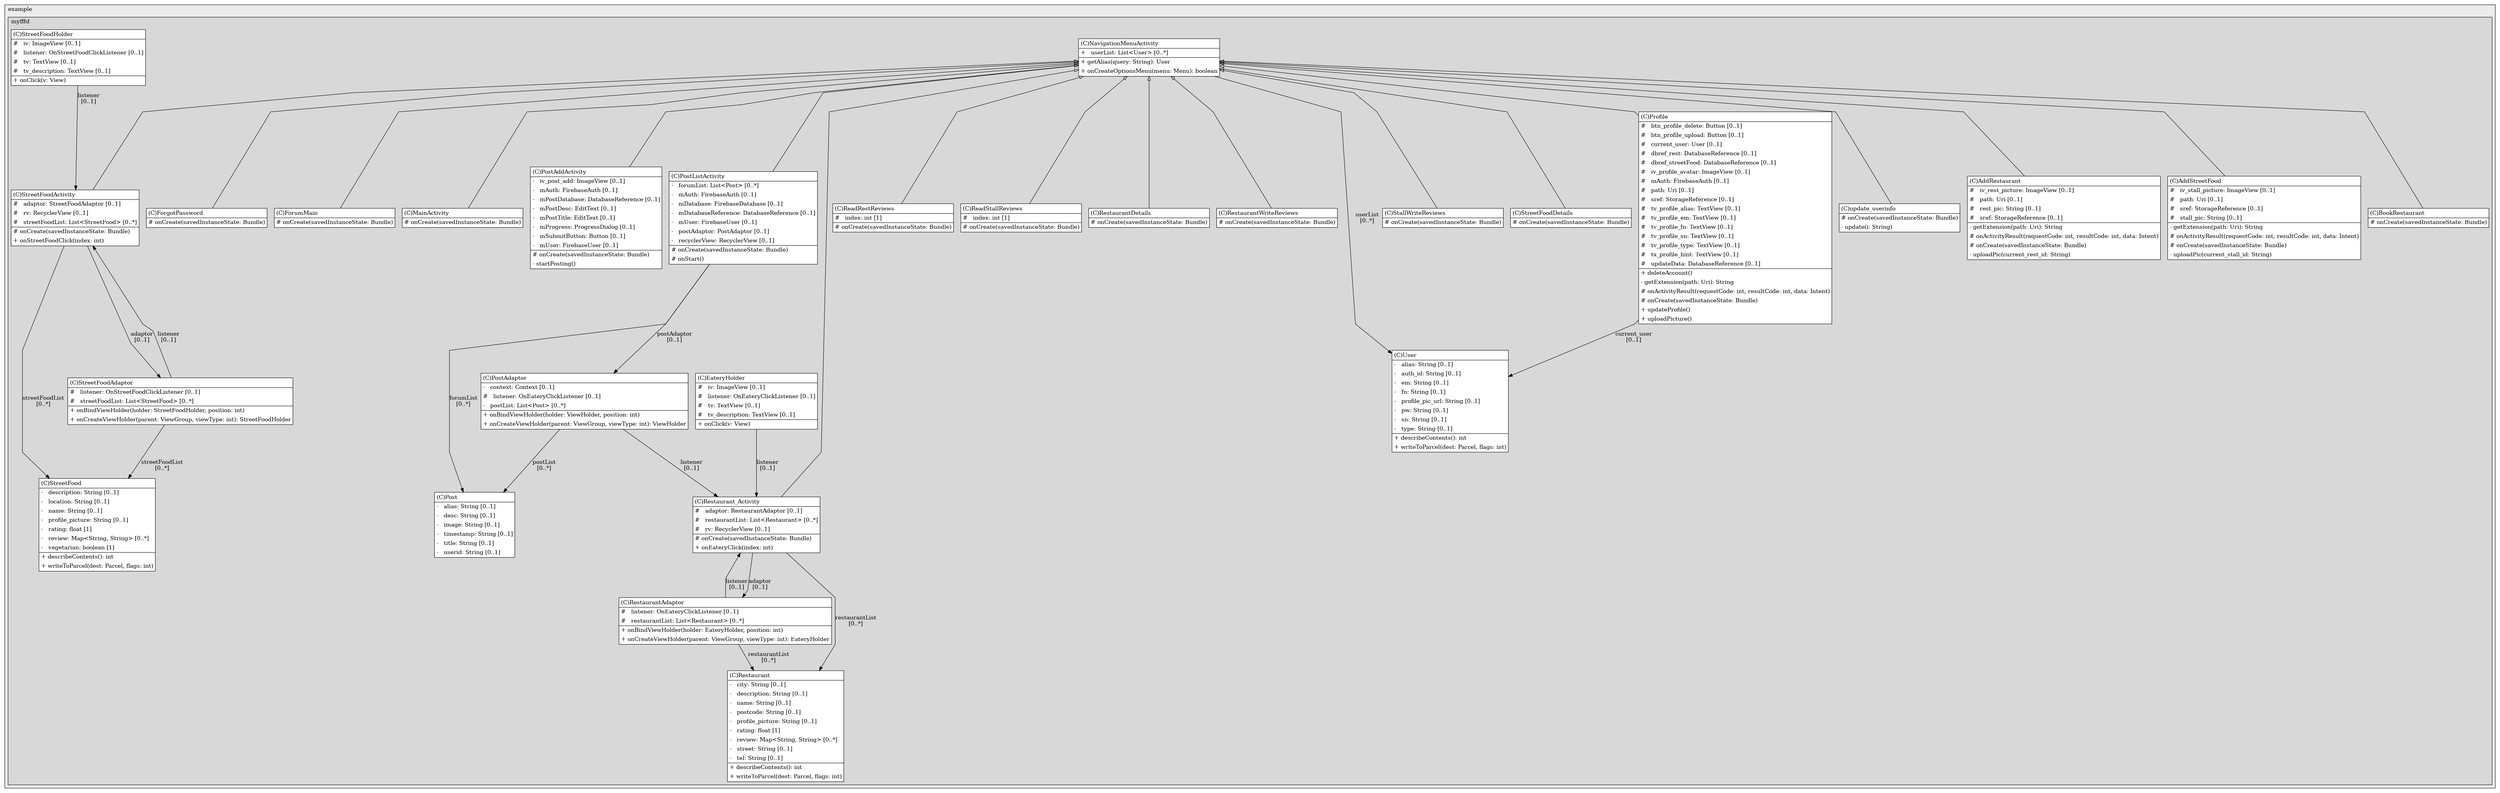 @startuml

/' diagram meta data start
config=StructureConfiguration;
{
  "projectClassification": {
    "searchMode": "OpenProject", // OpenProject, AllProjects
    "includedProjects": "",
    "pathEndKeywords": "*.impl",
    "isClientPath": "",
    "isClientName": "",
    "isTestPath": "",
    "isTestName": "",
    "isMappingPath": "",
    "isMappingName": "",
    "isDataAccessPath": "",
    "isDataAccessName": "",
    "isDataStructurePath": "",
    "isDataStructureName": "",
    "isInterfaceStructuresPath": "",
    "isInterfaceStructuresName": "",
    "isEntryPointPath": "",
    "isEntryPointName": ""
  },
  "graphRestriction": {
    "classPackageExcludeFilter": "",
    "classPackageIncludeFilter": "",
    "classNameExcludeFilter": "",
    "classNameIncludeFilter": "",
    "methodNameExcludeFilter": "",
    "methodNameIncludeFilter": "",
    "removeByInheritance": "", // inheritance/annotation based filtering is done in a second step
    "removeByAnnotation": "",
    "removeByClassPackage": "", // cleanup the graph after inheritance/annotation based filtering is done
    "removeByClassName": "",
    "cutMappings": false,
    "cutEnum": true,
    "cutTests": true,
    "cutClient": true,
    "cutDataAccess": false,
    "cutInterfaceStructures": false,
    "cutDataStructures": false,
    "cutGetterAndSetter": true,
    "cutConstructors": true
  },
  "graphTraversal": {
    "forwardDepth": 6,
    "backwardDepth": 6,
    "classPackageExcludeFilter": "",
    "classPackageIncludeFilter": "",
    "classNameExcludeFilter": "",
    "classNameIncludeFilter": "",
    "methodNameExcludeFilter": "",
    "methodNameIncludeFilter": "",
    "hideMappings": false,
    "hideDataStructures": false,
    "hidePrivateMethods": true,
    "hideInterfaceCalls": true, // indirection: implementation -> interface (is hidden) -> implementation
    "onlyShowApplicationEntryPoints": false // root node is included
  },
  "details": {
    "aggregation": "GroupByClass", // ByClass, GroupByClass, None
    "showClassGenericTypes": true,
    "showMethods": true,
    "showMethodParameterNames": true,
    "showMethodParameterTypes": true,
    "showMethodReturnType": true,
    "showPackageLevels": 2,
    "showDetailedClassStructure": true
  },
  "rootClass": "com.example.myfffd.MainActivity"
}
diagram meta data end '/



digraph g {
    rankdir="TB"
    splines=polyline
    

'nodes 
subgraph cluster_1322970774 { 
   	label=example
	labeljust=l
	fillcolor="#ececec"
	style=filled
   
   subgraph cluster_458601938 { 
   	label=myfffd
	labeljust=l
	fillcolor="#d8d8d8"
	style=filled
   
   AddRestaurant1587922736[
	label=<<TABLE BORDER="1" CELLBORDER="0" CELLPADDING="4" CELLSPACING="0">
<TR><TD ALIGN="LEFT" >(C)AddRestaurant</TD></TR>
<HR/>
<TR><TD ALIGN="LEFT" >#   iv_rest_picture: ImageView [0..1]</TD></TR>
<TR><TD ALIGN="LEFT" >#   path: Uri [0..1]</TD></TR>
<TR><TD ALIGN="LEFT" >#   rest_pic: String [0..1]</TD></TR>
<TR><TD ALIGN="LEFT" >#   sref: StorageReference [0..1]</TD></TR>
<HR/>
<TR><TD ALIGN="LEFT" >- getExtension(path: Uri): String</TD></TR>
<TR><TD ALIGN="LEFT" ># onActivityResult(requestCode: int, resultCode: int, data: Intent)</TD></TR>
<TR><TD ALIGN="LEFT" ># onCreate(savedInstanceState: Bundle)</TD></TR>
<TR><TD ALIGN="LEFT" >- uploadPic(current_rest_id: String)</TD></TR>
</TABLE>>
	style=filled
	margin=0
	shape=plaintext
	fillcolor="#FFFFFF"
];

AddStreetFood888696716[
	label=<<TABLE BORDER="1" CELLBORDER="0" CELLPADDING="4" CELLSPACING="0">
<TR><TD ALIGN="LEFT" >(C)AddStreetFood</TD></TR>
<HR/>
<TR><TD ALIGN="LEFT" >#   iv_stall_picture: ImageView [0..1]</TD></TR>
<TR><TD ALIGN="LEFT" >#   path: Uri [0..1]</TD></TR>
<TR><TD ALIGN="LEFT" >#   sref: StorageReference [0..1]</TD></TR>
<TR><TD ALIGN="LEFT" >#   stall_pic: String [0..1]</TD></TR>
<HR/>
<TR><TD ALIGN="LEFT" >- getExtension(path: Uri): String</TD></TR>
<TR><TD ALIGN="LEFT" ># onActivityResult(requestCode: int, resultCode: int, data: Intent)</TD></TR>
<TR><TD ALIGN="LEFT" ># onCreate(savedInstanceState: Bundle)</TD></TR>
<TR><TD ALIGN="LEFT" >- uploadPic(current_stall_id: String)</TD></TR>
</TABLE>>
	style=filled
	margin=0
	shape=plaintext
	fillcolor="#FFFFFF"
];

BookRestaurant1587922736[
	label=<<TABLE BORDER="1" CELLBORDER="0" CELLPADDING="4" CELLSPACING="0">
<TR><TD ALIGN="LEFT" >(C)BookRestaurant</TD></TR>
<HR/>
<TR><TD ALIGN="LEFT" ># onCreate(savedInstanceState: Bundle)</TD></TR>
</TABLE>>
	style=filled
	margin=0
	shape=plaintext
	fillcolor="#FFFFFF"
];

EateryHolder331182989[
	label=<<TABLE BORDER="1" CELLBORDER="0" CELLPADDING="4" CELLSPACING="0">
<TR><TD ALIGN="LEFT" >(C)EateryHolder</TD></TR>
<HR/>
<TR><TD ALIGN="LEFT" >#   iv: ImageView [0..1]</TD></TR>
<TR><TD ALIGN="LEFT" >#   listener: OnEateryClickListener [0..1]</TD></TR>
<TR><TD ALIGN="LEFT" >#   tv: TextView [0..1]</TD></TR>
<TR><TD ALIGN="LEFT" >#   tv_description: TextView [0..1]</TD></TR>
<HR/>
<TR><TD ALIGN="LEFT" >+ onClick(v: View)</TD></TR>
</TABLE>>
	style=filled
	margin=0
	shape=plaintext
	fillcolor="#FFFFFF"
];

ForgotPassword350600570[
	label=<<TABLE BORDER="1" CELLBORDER="0" CELLPADDING="4" CELLSPACING="0">
<TR><TD ALIGN="LEFT" >(C)ForgotPassword</TD></TR>
<HR/>
<TR><TD ALIGN="LEFT" ># onCreate(savedInstanceState: Bundle)</TD></TR>
</TABLE>>
	style=filled
	margin=0
	shape=plaintext
	fillcolor="#FFFFFF"
];

ForumMain897437778[
	label=<<TABLE BORDER="1" CELLBORDER="0" CELLPADDING="4" CELLSPACING="0">
<TR><TD ALIGN="LEFT" >(C)ForumMain</TD></TR>
<HR/>
<TR><TD ALIGN="LEFT" ># onCreate(savedInstanceState: Bundle)</TD></TR>
</TABLE>>
	style=filled
	margin=0
	shape=plaintext
	fillcolor="#FFFFFF"
];

MainActivity323259963[
	label=<<TABLE BORDER="1" CELLBORDER="0" CELLPADDING="4" CELLSPACING="0">
<TR><TD ALIGN="LEFT" >(C)MainActivity</TD></TR>
<HR/>
<TR><TD ALIGN="LEFT" ># onCreate(savedInstanceState: Bundle)</TD></TR>
</TABLE>>
	style=filled
	margin=0
	shape=plaintext
	fillcolor="#FFFFFF"
];

NavigationMenuActivity323259963[
	label=<<TABLE BORDER="1" CELLBORDER="0" CELLPADDING="4" CELLSPACING="0">
<TR><TD ALIGN="LEFT" >(C)NavigationMenuActivity</TD></TR>
<HR/>
<TR><TD ALIGN="LEFT" >+   userList: List&lt;User&gt; [0..*]</TD></TR>
<HR/>
<TR><TD ALIGN="LEFT" >+ getAlias(query: String): User</TD></TR>
<TR><TD ALIGN="LEFT" >+ onCreateOptionsMenu(menu: Menu): boolean</TD></TR>
</TABLE>>
	style=filled
	margin=0
	shape=plaintext
	fillcolor="#FFFFFF"
];

Post1850795651[
	label=<<TABLE BORDER="1" CELLBORDER="0" CELLPADDING="4" CELLSPACING="0">
<TR><TD ALIGN="LEFT" >(C)Post</TD></TR>
<HR/>
<TR><TD ALIGN="LEFT" >-   alias: String [0..1]</TD></TR>
<TR><TD ALIGN="LEFT" >-   desc: String [0..1]</TD></TR>
<TR><TD ALIGN="LEFT" >-   image: String [0..1]</TD></TR>
<TR><TD ALIGN="LEFT" >-   timestamp: String [0..1]</TD></TR>
<TR><TD ALIGN="LEFT" >-   title: String [0..1]</TD></TR>
<TR><TD ALIGN="LEFT" >-   userid: String [0..1]</TD></TR>
</TABLE>>
	style=filled
	margin=0
	shape=plaintext
	fillcolor="#FFFFFF"
];

PostAdaptor1412940985[
	label=<<TABLE BORDER="1" CELLBORDER="0" CELLPADDING="4" CELLSPACING="0">
<TR><TD ALIGN="LEFT" >(C)PostAdaptor</TD></TR>
<HR/>
<TR><TD ALIGN="LEFT" >-   context: Context [0..1]</TD></TR>
<TR><TD ALIGN="LEFT" >#   listener: OnEateryClickListener [0..1]</TD></TR>
<TR><TD ALIGN="LEFT" >-   postList: List&lt;Post&gt; [0..*]</TD></TR>
<HR/>
<TR><TD ALIGN="LEFT" >+ onBindViewHolder(holder: ViewHolder, position: int)</TD></TR>
<TR><TD ALIGN="LEFT" >+ onCreateViewHolder(parent: ViewGroup, viewType: int): ViewHolder</TD></TR>
</TABLE>>
	style=filled
	margin=0
	shape=plaintext
	fillcolor="#FFFFFF"
];

PostAddActivity897437778[
	label=<<TABLE BORDER="1" CELLBORDER="0" CELLPADDING="4" CELLSPACING="0">
<TR><TD ALIGN="LEFT" >(C)PostAddActivity</TD></TR>
<HR/>
<TR><TD ALIGN="LEFT" >-   iv_post_add: ImageView [0..1]</TD></TR>
<TR><TD ALIGN="LEFT" >-   mAuth: FirebaseAuth [0..1]</TD></TR>
<TR><TD ALIGN="LEFT" >-   mPostDatabase: DatabaseReference [0..1]</TD></TR>
<TR><TD ALIGN="LEFT" >-   mPostDesc: EditText [0..1]</TD></TR>
<TR><TD ALIGN="LEFT" >-   mPostTitle: EditText [0..1]</TD></TR>
<TR><TD ALIGN="LEFT" >-   mProgress: ProgressDialog [0..1]</TD></TR>
<TR><TD ALIGN="LEFT" >-   mSubmitButton: Button [0..1]</TD></TR>
<TR><TD ALIGN="LEFT" >-   mUser: FirebaseUser [0..1]</TD></TR>
<HR/>
<TR><TD ALIGN="LEFT" ># onCreate(savedInstanceState: Bundle)</TD></TR>
<TR><TD ALIGN="LEFT" >- startPosting()</TD></TR>
</TABLE>>
	style=filled
	margin=0
	shape=plaintext
	fillcolor="#FFFFFF"
];

PostListActivity897437778[
	label=<<TABLE BORDER="1" CELLBORDER="0" CELLPADDING="4" CELLSPACING="0">
<TR><TD ALIGN="LEFT" >(C)PostListActivity</TD></TR>
<HR/>
<TR><TD ALIGN="LEFT" >-   forumList: List&lt;Post&gt; [0..*]</TD></TR>
<TR><TD ALIGN="LEFT" >-   mAuth: FirebaseAuth [0..1]</TD></TR>
<TR><TD ALIGN="LEFT" >-   mDatabase: FirebaseDatabase [0..1]</TD></TR>
<TR><TD ALIGN="LEFT" >-   mDatabaseReference: DatabaseReference [0..1]</TD></TR>
<TR><TD ALIGN="LEFT" >-   mUser: FirebaseUser [0..1]</TD></TR>
<TR><TD ALIGN="LEFT" >-   postAdaptor: PostAdaptor [0..1]</TD></TR>
<TR><TD ALIGN="LEFT" >-   recyclerView: RecyclerView [0..1]</TD></TR>
<HR/>
<TR><TD ALIGN="LEFT" ># onCreate(savedInstanceState: Bundle)</TD></TR>
<TR><TD ALIGN="LEFT" ># onStart()</TD></TR>
</TABLE>>
	style=filled
	margin=0
	shape=plaintext
	fillcolor="#FFFFFF"
];

Profile350600570[
	label=<<TABLE BORDER="1" CELLBORDER="0" CELLPADDING="4" CELLSPACING="0">
<TR><TD ALIGN="LEFT" >(C)Profile</TD></TR>
<HR/>
<TR><TD ALIGN="LEFT" >#   btn_profile_delete: Button [0..1]</TD></TR>
<TR><TD ALIGN="LEFT" >#   btn_profile_upload: Button [0..1]</TD></TR>
<TR><TD ALIGN="LEFT" >#   current_user: User [0..1]</TD></TR>
<TR><TD ALIGN="LEFT" >#   dbref_rest: DatabaseReference [0..1]</TD></TR>
<TR><TD ALIGN="LEFT" >#   dbref_streetFood: DatabaseReference [0..1]</TD></TR>
<TR><TD ALIGN="LEFT" >#   iv_profile_avatar: ImageView [0..1]</TD></TR>
<TR><TD ALIGN="LEFT" >#   mAuth: FirebaseAuth [0..1]</TD></TR>
<TR><TD ALIGN="LEFT" >#   path: Uri [0..1]</TD></TR>
<TR><TD ALIGN="LEFT" >#   sref: StorageReference [0..1]</TD></TR>
<TR><TD ALIGN="LEFT" >#   tv_profile_alias: TextView [0..1]</TD></TR>
<TR><TD ALIGN="LEFT" >#   tv_profile_em: TextView [0..1]</TD></TR>
<TR><TD ALIGN="LEFT" >#   tv_profile_fn: TextView [0..1]</TD></TR>
<TR><TD ALIGN="LEFT" >#   tv_profile_sn: TextView [0..1]</TD></TR>
<TR><TD ALIGN="LEFT" >#   tv_profile_type: TextView [0..1]</TD></TR>
<TR><TD ALIGN="LEFT" >#   tx_profile_hint: TextView [0..1]</TD></TR>
<TR><TD ALIGN="LEFT" >#   updateData: DatabaseReference [0..1]</TD></TR>
<HR/>
<TR><TD ALIGN="LEFT" >+ deleteAccount()</TD></TR>
<TR><TD ALIGN="LEFT" >- getExtension(path: Uri): String</TD></TR>
<TR><TD ALIGN="LEFT" ># onActivityResult(requestCode: int, resultCode: int, data: Intent)</TD></TR>
<TR><TD ALIGN="LEFT" ># onCreate(savedInstanceState: Bundle)</TD></TR>
<TR><TD ALIGN="LEFT" >+ updateProfile()</TD></TR>
<TR><TD ALIGN="LEFT" >+ uploadPicture()</TD></TR>
</TABLE>>
	style=filled
	margin=0
	shape=plaintext
	fillcolor="#FFFFFF"
];

ReadRestReviews1587922736[
	label=<<TABLE BORDER="1" CELLBORDER="0" CELLPADDING="4" CELLSPACING="0">
<TR><TD ALIGN="LEFT" >(C)ReadRestReviews</TD></TR>
<HR/>
<TR><TD ALIGN="LEFT" >#   index: int [1]</TD></TR>
<HR/>
<TR><TD ALIGN="LEFT" ># onCreate(savedInstanceState: Bundle)</TD></TR>
</TABLE>>
	style=filled
	margin=0
	shape=plaintext
	fillcolor="#FFFFFF"
];

ReadStallReviews888696716[
	label=<<TABLE BORDER="1" CELLBORDER="0" CELLPADDING="4" CELLSPACING="0">
<TR><TD ALIGN="LEFT" >(C)ReadStallReviews</TD></TR>
<HR/>
<TR><TD ALIGN="LEFT" >#   index: int [1]</TD></TR>
<HR/>
<TR><TD ALIGN="LEFT" ># onCreate(savedInstanceState: Bundle)</TD></TR>
</TABLE>>
	style=filled
	margin=0
	shape=plaintext
	fillcolor="#FFFFFF"
];

Restaurant1850795651[
	label=<<TABLE BORDER="1" CELLBORDER="0" CELLPADDING="4" CELLSPACING="0">
<TR><TD ALIGN="LEFT" >(C)Restaurant</TD></TR>
<HR/>
<TR><TD ALIGN="LEFT" >-   city: String [0..1]</TD></TR>
<TR><TD ALIGN="LEFT" >-   description: String [0..1]</TD></TR>
<TR><TD ALIGN="LEFT" >-   name: String [0..1]</TD></TR>
<TR><TD ALIGN="LEFT" >-   postcode: String [0..1]</TD></TR>
<TR><TD ALIGN="LEFT" >-   profile_picture: String [0..1]</TD></TR>
<TR><TD ALIGN="LEFT" >-   rating: float [1]</TD></TR>
<TR><TD ALIGN="LEFT" >-   review: Map&lt;String, String&gt; [0..*]</TD></TR>
<TR><TD ALIGN="LEFT" >-   street: String [0..1]</TD></TR>
<TR><TD ALIGN="LEFT" >-   tel: String [0..1]</TD></TR>
<HR/>
<TR><TD ALIGN="LEFT" >+ describeContents(): int</TD></TR>
<TR><TD ALIGN="LEFT" >+ writeToParcel(dest: Parcel, flags: int)</TD></TR>
</TABLE>>
	style=filled
	margin=0
	shape=plaintext
	fillcolor="#FFFFFF"
];

RestaurantAdaptor1412940985[
	label=<<TABLE BORDER="1" CELLBORDER="0" CELLPADDING="4" CELLSPACING="0">
<TR><TD ALIGN="LEFT" >(C)RestaurantAdaptor</TD></TR>
<HR/>
<TR><TD ALIGN="LEFT" >#   listener: OnEateryClickListener [0..1]</TD></TR>
<TR><TD ALIGN="LEFT" >#   restaurantList: List&lt;Restaurant&gt; [0..*]</TD></TR>
<HR/>
<TR><TD ALIGN="LEFT" >+ onBindViewHolder(holder: EateryHolder, position: int)</TD></TR>
<TR><TD ALIGN="LEFT" >+ onCreateViewHolder(parent: ViewGroup, viewType: int): EateryHolder</TD></TR>
</TABLE>>
	style=filled
	margin=0
	shape=plaintext
	fillcolor="#FFFFFF"
];

RestaurantDetails1587922736[
	label=<<TABLE BORDER="1" CELLBORDER="0" CELLPADDING="4" CELLSPACING="0">
<TR><TD ALIGN="LEFT" >(C)RestaurantDetails</TD></TR>
<HR/>
<TR><TD ALIGN="LEFT" ># onCreate(savedInstanceState: Bundle)</TD></TR>
</TABLE>>
	style=filled
	margin=0
	shape=plaintext
	fillcolor="#FFFFFF"
];

RestaurantWriteReviews1587922736[
	label=<<TABLE BORDER="1" CELLBORDER="0" CELLPADDING="4" CELLSPACING="0">
<TR><TD ALIGN="LEFT" >(C)RestaurantWriteReviews</TD></TR>
<HR/>
<TR><TD ALIGN="LEFT" ># onCreate(savedInstanceState: Bundle)</TD></TR>
</TABLE>>
	style=filled
	margin=0
	shape=plaintext
	fillcolor="#FFFFFF"
];

Restaurant_Activity1587922736[
	label=<<TABLE BORDER="1" CELLBORDER="0" CELLPADDING="4" CELLSPACING="0">
<TR><TD ALIGN="LEFT" >(C)Restaurant_Activity</TD></TR>
<HR/>
<TR><TD ALIGN="LEFT" >#   adaptor: RestaurantAdaptor [0..1]</TD></TR>
<TR><TD ALIGN="LEFT" >#   restaurantList: List&lt;Restaurant&gt; [0..*]</TD></TR>
<TR><TD ALIGN="LEFT" >#   rv: RecyclerView [0..1]</TD></TR>
<HR/>
<TR><TD ALIGN="LEFT" ># onCreate(savedInstanceState: Bundle)</TD></TR>
<TR><TD ALIGN="LEFT" >+ onEateryClick(index: int)</TD></TR>
</TABLE>>
	style=filled
	margin=0
	shape=plaintext
	fillcolor="#FFFFFF"
];

StallWriteReviews888696716[
	label=<<TABLE BORDER="1" CELLBORDER="0" CELLPADDING="4" CELLSPACING="0">
<TR><TD ALIGN="LEFT" >(C)StallWriteReviews</TD></TR>
<HR/>
<TR><TD ALIGN="LEFT" ># onCreate(savedInstanceState: Bundle)</TD></TR>
</TABLE>>
	style=filled
	margin=0
	shape=plaintext
	fillcolor="#FFFFFF"
];

StreetFood1850795651[
	label=<<TABLE BORDER="1" CELLBORDER="0" CELLPADDING="4" CELLSPACING="0">
<TR><TD ALIGN="LEFT" >(C)StreetFood</TD></TR>
<HR/>
<TR><TD ALIGN="LEFT" >-   description: String [0..1]</TD></TR>
<TR><TD ALIGN="LEFT" >-   location: String [0..1]</TD></TR>
<TR><TD ALIGN="LEFT" >-   name: String [0..1]</TD></TR>
<TR><TD ALIGN="LEFT" >-   profile_picture: String [0..1]</TD></TR>
<TR><TD ALIGN="LEFT" >-   rating: float [1]</TD></TR>
<TR><TD ALIGN="LEFT" >-   review: Map&lt;String, String&gt; [0..*]</TD></TR>
<TR><TD ALIGN="LEFT" >-   vegetarian: boolean [1]</TD></TR>
<HR/>
<TR><TD ALIGN="LEFT" >+ describeContents(): int</TD></TR>
<TR><TD ALIGN="LEFT" >+ writeToParcel(dest: Parcel, flags: int)</TD></TR>
</TABLE>>
	style=filled
	margin=0
	shape=plaintext
	fillcolor="#FFFFFF"
];

StreetFoodActivity888696716[
	label=<<TABLE BORDER="1" CELLBORDER="0" CELLPADDING="4" CELLSPACING="0">
<TR><TD ALIGN="LEFT" >(C)StreetFoodActivity</TD></TR>
<HR/>
<TR><TD ALIGN="LEFT" >#   adaptor: StreetFoodAdaptor [0..1]</TD></TR>
<TR><TD ALIGN="LEFT" >#   rv: RecyclerView [0..1]</TD></TR>
<TR><TD ALIGN="LEFT" >#   streetFoodList: List&lt;StreetFood&gt; [0..*]</TD></TR>
<HR/>
<TR><TD ALIGN="LEFT" ># onCreate(savedInstanceState: Bundle)</TD></TR>
<TR><TD ALIGN="LEFT" >+ onStreetFoodClick(index: int)</TD></TR>
</TABLE>>
	style=filled
	margin=0
	shape=plaintext
	fillcolor="#FFFFFF"
];

StreetFoodAdaptor1412940985[
	label=<<TABLE BORDER="1" CELLBORDER="0" CELLPADDING="4" CELLSPACING="0">
<TR><TD ALIGN="LEFT" >(C)StreetFoodAdaptor</TD></TR>
<HR/>
<TR><TD ALIGN="LEFT" >#   listener: OnStreetFoodClickListener [0..1]</TD></TR>
<TR><TD ALIGN="LEFT" >#   streetFoodList: List&lt;StreetFood&gt; [0..*]</TD></TR>
<HR/>
<TR><TD ALIGN="LEFT" >+ onBindViewHolder(holder: StreetFoodHolder, position: int)</TD></TR>
<TR><TD ALIGN="LEFT" >+ onCreateViewHolder(parent: ViewGroup, viewType: int): StreetFoodHolder</TD></TR>
</TABLE>>
	style=filled
	margin=0
	shape=plaintext
	fillcolor="#FFFFFF"
];

StreetFoodDetails888696716[
	label=<<TABLE BORDER="1" CELLBORDER="0" CELLPADDING="4" CELLSPACING="0">
<TR><TD ALIGN="LEFT" >(C)StreetFoodDetails</TD></TR>
<HR/>
<TR><TD ALIGN="LEFT" ># onCreate(savedInstanceState: Bundle)</TD></TR>
</TABLE>>
	style=filled
	margin=0
	shape=plaintext
	fillcolor="#FFFFFF"
];

StreetFoodHolder1809824815[
	label=<<TABLE BORDER="1" CELLBORDER="0" CELLPADDING="4" CELLSPACING="0">
<TR><TD ALIGN="LEFT" >(C)StreetFoodHolder</TD></TR>
<HR/>
<TR><TD ALIGN="LEFT" >#   iv: ImageView [0..1]</TD></TR>
<TR><TD ALIGN="LEFT" >#   listener: OnStreetFoodClickListener [0..1]</TD></TR>
<TR><TD ALIGN="LEFT" >#   tv: TextView [0..1]</TD></TR>
<TR><TD ALIGN="LEFT" >#   tv_description: TextView [0..1]</TD></TR>
<HR/>
<TR><TD ALIGN="LEFT" >+ onClick(v: View)</TD></TR>
</TABLE>>
	style=filled
	margin=0
	shape=plaintext
	fillcolor="#FFFFFF"
];

User1850795651[
	label=<<TABLE BORDER="1" CELLBORDER="0" CELLPADDING="4" CELLSPACING="0">
<TR><TD ALIGN="LEFT" >(C)User</TD></TR>
<HR/>
<TR><TD ALIGN="LEFT" >-   alias: String [0..1]</TD></TR>
<TR><TD ALIGN="LEFT" >-   auth_id: String [0..1]</TD></TR>
<TR><TD ALIGN="LEFT" >-   em: String [0..1]</TD></TR>
<TR><TD ALIGN="LEFT" >-   fn: String [0..1]</TD></TR>
<TR><TD ALIGN="LEFT" >-   profile_pic_url: String [0..1]</TD></TR>
<TR><TD ALIGN="LEFT" >-   pw: String [0..1]</TD></TR>
<TR><TD ALIGN="LEFT" >-   sn: String [0..1]</TD></TR>
<TR><TD ALIGN="LEFT" >-   type: String [0..1]</TD></TR>
<HR/>
<TR><TD ALIGN="LEFT" >+ describeContents(): int</TD></TR>
<TR><TD ALIGN="LEFT" >+ writeToParcel(dest: Parcel, flags: int)</TD></TR>
</TABLE>>
	style=filled
	margin=0
	shape=plaintext
	fillcolor="#FFFFFF"
];

update_userinfo350600570[
	label=<<TABLE BORDER="1" CELLBORDER="0" CELLPADDING="4" CELLSPACING="0">
<TR><TD ALIGN="LEFT" >(C)update_userinfo</TD></TR>
<HR/>
<TR><TD ALIGN="LEFT" ># onCreate(savedInstanceState: Bundle)</TD></TR>
<TR><TD ALIGN="LEFT" >- update(i: String)</TD></TR>
</TABLE>>
	style=filled
	margin=0
	shape=plaintext
	fillcolor="#FFFFFF"
];
} 
} 

'edges    
EateryHolder331182989 -> Restaurant_Activity1587922736[label="listener
[0..1]"];
NavigationMenuActivity323259963 -> AddRestaurant1587922736[arrowhead=none, arrowtail=empty, dir=both];
NavigationMenuActivity323259963 -> AddStreetFood888696716[arrowhead=none, arrowtail=empty, dir=both];
NavigationMenuActivity323259963 -> BookRestaurant1587922736[arrowhead=none, arrowtail=empty, dir=both];
NavigationMenuActivity323259963 -> ForgotPassword350600570[arrowhead=none, arrowtail=empty, dir=both];
NavigationMenuActivity323259963 -> ForumMain897437778[arrowhead=none, arrowtail=empty, dir=both];
NavigationMenuActivity323259963 -> MainActivity323259963[arrowhead=none, arrowtail=empty, dir=both];
NavigationMenuActivity323259963 -> PostAddActivity897437778[arrowhead=none, arrowtail=empty, dir=both];
NavigationMenuActivity323259963 -> PostListActivity897437778[arrowhead=none, arrowtail=empty, dir=both];
NavigationMenuActivity323259963 -> Profile350600570[arrowhead=none, arrowtail=empty, dir=both];
NavigationMenuActivity323259963 -> ReadRestReviews1587922736[arrowhead=none, arrowtail=empty, dir=both];
NavigationMenuActivity323259963 -> ReadStallReviews888696716[arrowhead=none, arrowtail=empty, dir=both];
NavigationMenuActivity323259963 -> RestaurantDetails1587922736[arrowhead=none, arrowtail=empty, dir=both];
NavigationMenuActivity323259963 -> RestaurantWriteReviews1587922736[arrowhead=none, arrowtail=empty, dir=both];
NavigationMenuActivity323259963 -> Restaurant_Activity1587922736[arrowhead=none, arrowtail=empty, dir=both];
NavigationMenuActivity323259963 -> StallWriteReviews888696716[arrowhead=none, arrowtail=empty, dir=both];
NavigationMenuActivity323259963 -> StreetFoodActivity888696716[arrowhead=none, arrowtail=empty, dir=both];
NavigationMenuActivity323259963 -> StreetFoodDetails888696716[arrowhead=none, arrowtail=empty, dir=both];
NavigationMenuActivity323259963 -> User1850795651[label="userList
[0..*]"];
NavigationMenuActivity323259963 -> update_userinfo350600570[arrowhead=none, arrowtail=empty, dir=both];
PostAdaptor1412940985 -> Post1850795651[label="postList
[0..*]"];
PostAdaptor1412940985 -> Restaurant_Activity1587922736[label="listener
[0..1]"];
PostListActivity897437778 -> Post1850795651[label="forumList
[0..*]"];
PostListActivity897437778 -> PostAdaptor1412940985[label="postAdaptor
[0..1]"];
Profile350600570 -> User1850795651[label="current_user
[0..1]"];
RestaurantAdaptor1412940985 -> Restaurant1850795651[label="restaurantList
[0..*]"];
RestaurantAdaptor1412940985 -> Restaurant_Activity1587922736[label="listener
[0..1]"];
Restaurant_Activity1587922736 -> Restaurant1850795651[label="restaurantList
[0..*]"];
Restaurant_Activity1587922736 -> RestaurantAdaptor1412940985[label="adaptor
[0..1]"];
StreetFoodActivity888696716 -> StreetFood1850795651[label="streetFoodList
[0..*]"];
StreetFoodActivity888696716 -> StreetFoodAdaptor1412940985[label="adaptor
[0..1]"];
StreetFoodAdaptor1412940985 -> StreetFood1850795651[label="streetFoodList
[0..*]"];
StreetFoodAdaptor1412940985 -> StreetFoodActivity888696716[label="listener
[0..1]"];
StreetFoodHolder1809824815 -> StreetFoodActivity888696716[label="listener
[0..1]"];
    
}
@enduml